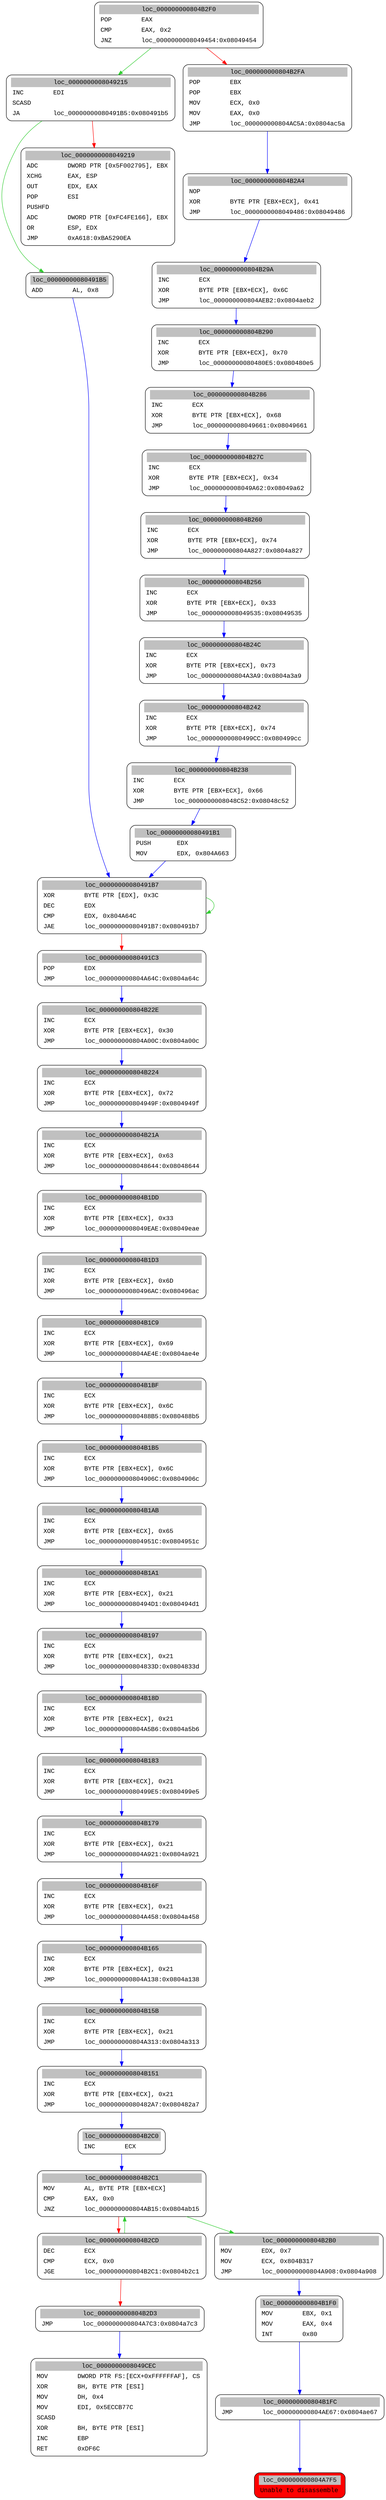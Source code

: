 digraph asm_graph {
8791579821953 [
shape="Mrecord" fontname="Courier New"label =<<table border="0" cellborder="0" cellpadding="3"><tr><td colspan="2" align="center" bgcolor="grey">loc_000000000804B151</td></tr><tr><td align="left">INC        ECX</td></tr><tr><td align="left">XOR        BYTE PTR [EBX+ECX], 0x21</td></tr><tr><td align="left">JMP        loc_00000000080482A7:0x080482a7</td></tr></table>> ];
8791579804165 [
shape="Mrecord" fontname="Courier New"label =<<table border="0" cellborder="0" cellpadding="3"><tr><td colspan="2" align="center" bgcolor="grey">loc_000000000804B2CD</td></tr><tr><td align="left">DEC        ECX</td></tr><tr><td align="left">CMP        ECX, 0x0</td></tr><tr><td align="left">JGE        loc_000000000804B2C1:0x0804b2c1</td></tr></table>> ];
8791580215433 [
shape="Mrecord" fontname="Courier New"label =<<table border="0" cellborder="0" cellpadding="3"><tr><td colspan="2" align="center" bgcolor="grey">loc_000000000804B224</td></tr><tr><td align="left">INC        ECX</td></tr><tr><td align="left">XOR        BYTE PTR [EBX+ECX], 0x72</td></tr><tr><td align="left">JMP        loc_000000000804949F:0x0804949f</td></tr></table>> ];
8791579877129 [
shape="Mrecord" fontname="Courier New"label =<<table border="0" cellborder="0" cellpadding="3"><tr><td colspan="2" align="center" bgcolor="grey">loc_000000000804B16F</td></tr><tr><td align="left">INC        ECX</td></tr><tr><td align="left">XOR        BYTE PTR [EBX+ECX], 0x21</td></tr><tr><td align="left">JMP        loc_000000000804A458:0x0804a458</td></tr></table>> ];
8791580246669 [
shape="Mrecord" fontname="Courier New"label =<<table border="0" cellborder="0" cellpadding="3"><tr><td colspan="2" align="center" bgcolor="grey">loc_00000000080491B5</td></tr><tr><td align="left">ADD        AL, 0x8</td></tr></table>> ];
8791580228753 [
shape="Mrecord" fontname="Courier New"label =<<table border="0" cellborder="0" cellpadding="3"><tr><td colspan="2" align="center" bgcolor="grey">loc_000000000804B22E</td></tr><tr><td align="left">INC        ECX</td></tr><tr><td align="left">XOR        BYTE PTR [EBX+ECX], 0x30</td></tr><tr><td align="left">JMP        loc_000000000804A00C:0x0804a00c</td></tr></table>> ];
8791580132629 [
shape="Mrecord" fontname="Courier New"label =<<table border="0" cellborder="0" cellpadding="3"><tr><td colspan="2" align="center" bgcolor="grey">loc_000000000804B1D3</td></tr><tr><td align="left">INC        ECX</td></tr><tr><td align="left">XOR        BYTE PTR [EBX+ECX], 0x6D</td></tr><tr><td align="left">JMP        loc_00000000080496AC:0x080496ac</td></tr></table>> ];
8791580055137 [
shape="Mrecord" fontname="Courier New"label =<<table border="0" cellborder="0" cellpadding="3"><tr><td colspan="2" align="center" bgcolor="grey">loc_000000000804B1BF</td></tr><tr><td align="left">INC        ECX</td></tr><tr><td align="left">XOR        BYTE PTR [EBX+ECX], 0x6C</td></tr><tr><td align="left">JMP        loc_00000000080488B5:0x080488b5</td></tr></table>> ];
8791579922697 [
shape="Mrecord" fontname="Courier New"label =<<table border="0" cellborder="0" cellpadding="3"><tr><td colspan="2" align="center" bgcolor="grey">loc_000000000804B197</td></tr><tr><td align="left">INC        ECX</td></tr><tr><td align="left">XOR        BYTE PTR [EBX+ECX], 0x21</td></tr><tr><td align="left">JMP        loc_000000000804833D:0x0804833d</td></tr></table>> ];
8791580049949 [
shape="Mrecord" fontname="Courier New"label =<<table border="0" cellborder="0" cellpadding="3"><tr><td colspan="2" align="center" bgcolor="grey">loc_000000000804B260</td></tr><tr><td align="left">INC        ECX</td></tr><tr><td align="left">XOR        BYTE PTR [EBX+ECX], 0x74</td></tr><tr><td align="left">JMP        loc_000000000804A827:0x0804a827</td></tr></table>> ];
8791579886469 [
shape="Mrecord" fontname="Courier New"label =<<table border="0" cellborder="0" cellpadding="3"><tr><td colspan="2" align="center" bgcolor="grey">loc_000000000804B183</td></tr><tr><td align="left">INC        ECX</td></tr><tr><td align="left">XOR        BYTE PTR [EBX+ECX], 0x21</td></tr><tr><td align="left">JMP        loc_00000000080499E5:0x080499e5</td></tr></table>> ];
8791579772065 [
shape="Mrecord" style="filled" fontname="Courier New" fillcolor="red"label =<<table border="0" cellborder="0" cellpadding="3"><tr><td colspan="2" align="center" bgcolor="grey">loc_000000000804A7F5</td></tr><tr><td align="left">Unable to disassemble</td></tr></table>> ];
8791579771941 [
shape="Mrecord" fontname="Courier New"label =<<table border="0" cellborder="0" cellpadding="3"><tr><td colspan="2" align="center" bgcolor="grey">loc_000000000804B1F0</td></tr><tr><td align="left">MOV        EBX, 0x1</td></tr><tr><td align="left">MOV        EAX, 0x4</td></tr><tr><td align="left">INT        0x80</td></tr></table>> ];
8791580246577 [
shape="Mrecord" fontname="Courier New"label =<<table border="0" cellborder="0" cellpadding="3"><tr><td colspan="2" align="center" bgcolor="grey">loc_0000000008049215</td></tr><tr><td align="left">INC        EDI</td></tr><tr><td align="left">SCASD      </td></tr><tr><td align="left">JA         loc_00000000080491B5:0x080491b5</td></tr></table>> ];
8791579804201 [
shape="Mrecord" fontname="Courier New"label =<<table border="0" cellborder="0" cellpadding="3"><tr><td colspan="2" align="center" bgcolor="grey">loc_000000000804B2D3</td></tr><tr><td align="left">JMP        loc_000000000804A7C3:0x0804a7c3</td></tr></table>> ];
8791579858973 [
shape="Mrecord" fontname="Courier New"label =<<table border="0" cellborder="0" cellpadding="3"><tr><td colspan="2" align="center" bgcolor="grey">loc_000000000804B165</td></tr><tr><td align="left">INC        ECX</td></tr><tr><td align="left">XOR        BYTE PTR [EBX+ECX], 0x21</td></tr><tr><td align="left">JMP        loc_000000000804A138:0x0804a138</td></tr></table>> ];
8791579799213 [
shape="Mrecord" fontname="Courier New"label =<<table border="0" cellborder="0" cellpadding="3"><tr><td colspan="2" align="center" bgcolor="grey">loc_000000000804B2C0</td></tr><tr><td align="left">INC        ECX</td></tr></table>> ];
8791579963805 [
shape="Mrecord" fontname="Courier New"label =<<table border="0" cellborder="0" cellpadding="3"><tr><td colspan="2" align="center" bgcolor="grey">loc_000000000804B24C</td></tr><tr><td align="left">INC        ECX</td></tr><tr><td align="left">XOR        BYTE PTR [EBX+ECX], 0x73</td></tr><tr><td align="left">JMP        loc_000000000804A3A9:0x0804a3a9</td></tr></table>> ];
8791579936561 [
shape="Mrecord" fontname="Courier New"label =<<table border="0" cellborder="0" cellpadding="3"><tr><td colspan="2" align="center" bgcolor="grey">loc_000000000804B242</td></tr><tr><td align="left">INC        ECX</td></tr><tr><td align="left">XOR        BYTE PTR [EBX+ECX], 0x74</td></tr><tr><td align="left">JMP        loc_00000000080499CC:0x080499cc</td></tr></table>> ];
8791580246665 [
shape="Mrecord" fontname="Courier New"label =<<table border="0" cellborder="0" cellpadding="3"><tr><td colspan="2" align="center" bgcolor="grey">loc_0000000008049219</td></tr><tr><td align="left">ADC        DWORD PTR [0x5F002795], EBX</td></tr><tr><td align="left">XCHG       EAX, ESP</td></tr><tr><td align="left">OUT        EDX, EAX</td></tr><tr><td align="left">POP        ESI</td></tr><tr><td align="left">PUSHFD     </td></tr><tr><td align="left">ADC        DWORD PTR [0xFC4FE166], EBX</td></tr><tr><td align="left">OR         ESP, EDX</td></tr><tr><td align="left">JMP        0xA618:0xBA5290EA</td></tr></table>> ];
8791580086585 [
shape="Mrecord" fontname="Courier New"label =<<table border="0" cellborder="0" cellpadding="3"><tr><td colspan="2" align="center" bgcolor="grey">loc_000000000804B27C</td></tr><tr><td align="left">INC        ECX</td></tr><tr><td align="left">XOR        BYTE PTR [EBX+ECX], 0x34</td></tr><tr><td align="left">JMP        loc_0000000008049A62:0x08049a62</td></tr></table>> ];
8791580192189 [
shape="Mrecord" fontname="Courier New"label =<<table border="0" cellborder="0" cellpadding="3"><tr><td colspan="2" align="center" bgcolor="grey">loc_000000000804B29A</td></tr><tr><td align="left">INC        ECX</td></tr><tr><td align="left">XOR        BYTE PTR [EBX+ECX], 0x6C</td></tr><tr><td align="left">JMP        loc_000000000804AEB2:0x0804aeb2</td></tr></table>> ];
8791580241781 [
shape="Mrecord" fontname="Courier New"label =<<table border="0" cellborder="0" cellpadding="3"><tr><td colspan="2" align="center" bgcolor="grey">loc_000000000804B2F0</td></tr><tr><td align="left">POP        EAX</td></tr><tr><td align="left">CMP        EAX, 0x2</td></tr><tr><td align="left">JNZ        loc_0000000008049454:0x08049454</td></tr></table>> ];
8791580105665 [
shape="Mrecord" fontname="Courier New"label =<<table border="0" cellborder="0" cellpadding="3"><tr><td colspan="2" align="center" bgcolor="grey">loc_000000000804B1C9</td></tr><tr><td align="left">INC        ECX</td></tr><tr><td align="left">XOR        BYTE PTR [EBX+ECX], 0x69</td></tr><tr><td align="left">JMP        loc_000000000804AE4E:0x0804ae4e</td></tr></table>> ];
8791579740193 [
shape="Mrecord" fontname="Courier New"label =<<table border="0" cellborder="0" cellpadding="3"><tr><td colspan="2" align="center" bgcolor="grey">loc_00000000080491B7</td></tr><tr><td align="left">XOR        BYTE PTR [EDX], 0x3C</td></tr><tr><td align="left">DEC        EDX</td></tr><tr><td align="left">CMP        EDX, 0x804A64C</td></tr><tr><td align="left">JAE        loc_00000000080491B7:0x080491b7</td></tr></table>> ];
8791579771981 [
shape="Mrecord" fontname="Courier New"label =<<table border="0" cellborder="0" cellpadding="3"><tr><td colspan="2" align="center" bgcolor="grey">loc_000000000804B1FC</td></tr><tr><td align="left">JMP        loc_000000000804AE67:0x0804ae67</td></tr></table>> ];
8791580206029 [
shape="Mrecord" fontname="Courier New"label =<<table border="0" cellborder="0" cellpadding="3"><tr><td colspan="2" align="center" bgcolor="grey">loc_000000000804B2A4</td></tr><tr><td align="left">NOP        </td></tr><tr><td align="left">XOR        BYTE PTR [EBX+ECX], 0x41</td></tr><tr><td align="left">JMP        loc_0000000008049486:0x08049486</td></tr></table>> ];
8791580018569 [
shape="Mrecord" fontname="Courier New"label =<<table border="0" cellborder="0" cellpadding="3"><tr><td colspan="2" align="center" bgcolor="grey">loc_000000000804B1B5</td></tr><tr><td align="left">INC        ECX</td></tr><tr><td align="left">XOR        BYTE PTR [EBX+ECX], 0x6C</td></tr><tr><td align="left">JMP        loc_000000000804906C:0x0804906c</td></tr></table>> ];
8791580241833 [
shape="Mrecord" fontname="Courier New"label =<<table border="0" cellborder="0" cellpadding="3"><tr><td colspan="2" align="center" bgcolor="grey">loc_000000000804B2FA</td></tr><tr><td align="left">POP        EBX</td></tr><tr><td align="left">POP        EBX</td></tr><tr><td align="left">MOV        ECX, 0x0</td></tr><tr><td align="left">MOV        EAX, 0x0</td></tr><tr><td align="left">JMP        loc_000000000804AC5A:0x0804ac5a</td></tr></table>> ];
8791579868445 [
shape="Mrecord" fontname="Courier New"label =<<table border="0" cellborder="0" cellpadding="3"><tr><td colspan="2" align="center" bgcolor="grey">loc_000000000804B179</td></tr><tr><td align="left">INC        ECX</td></tr><tr><td align="left">XOR        BYTE PTR [EBX+ECX], 0x21</td></tr><tr><td align="left">JMP        loc_000000000804A921:0x0804a921</td></tr></table>> ];
8791580159701 [
shape="Mrecord" fontname="Courier New"label =<<table border="0" cellborder="0" cellpadding="3"><tr><td colspan="2" align="center" bgcolor="grey">loc_000000000804B1DD</td></tr><tr><td align="left">INC        ECX</td></tr><tr><td align="left">XOR        BYTE PTR [EBX+ECX], 0x33</td></tr><tr><td align="left">JMP        loc_0000000008049EAE:0x08049eae</td></tr></table>> ];
8791580023181 [
shape="Mrecord" fontname="Courier New"label =<<table border="0" cellborder="0" cellpadding="3"><tr><td colspan="2" align="center" bgcolor="grey">loc_000000000804B256</td></tr><tr><td align="left">INC        ECX</td></tr><tr><td align="left">XOR        BYTE PTR [EBX+ECX], 0x33</td></tr><tr><td align="left">JMP        loc_0000000008049535:0x08049535</td></tr></table>> ];
8791579786073 [
shape="Mrecord" fontname="Courier New"label =<<table border="0" cellborder="0" cellpadding="3"><tr><td colspan="2" align="center" bgcolor="grey">loc_000000000804B2B0</td></tr><tr><td align="left">MOV        EDX, 0x7</td></tr><tr><td align="left">MOV        ECX, 0x804B317</td></tr><tr><td align="left">JMP        loc_000000000804A908:0x0804a908</td></tr></table>> ];
8791580163945 [
shape="Mrecord" fontname="Courier New"label =<<table border="0" cellborder="0" cellpadding="3"><tr><td colspan="2" align="center" bgcolor="grey">loc_000000000804B290</td></tr><tr><td align="left">INC        ECX</td></tr><tr><td align="left">XOR        BYTE PTR [EBX+ECX], 0x70</td></tr><tr><td align="left">JMP        loc_00000000080480E5:0x080480e5</td></tr></table>> ];
8791579904293 [
shape="Mrecord" fontname="Courier New"label =<<table border="0" cellborder="0" cellpadding="3"><tr><td colspan="2" align="center" bgcolor="grey">loc_00000000080491B1</td></tr><tr><td align="left">PUSH       EDX</td></tr><tr><td align="left">MOV        EDX, 0x804A663</td></tr></table>> ];
8791580246753 [
shape="Mrecord" fontname="Courier New"label =<<table border="0" cellborder="0" cellpadding="3"><tr><td colspan="2" align="center" bgcolor="grey">loc_00000000080491C3</td></tr><tr><td align="left">POP        EDX</td></tr><tr><td align="left">JMP        loc_000000000804A64C:0x0804a64c</td></tr></table>> ];
8791579909333 [
shape="Mrecord" fontname="Courier New"label =<<table border="0" cellborder="0" cellpadding="3"><tr><td colspan="2" align="center" bgcolor="grey">loc_000000000804B18D</td></tr><tr><td align="left">INC        ECX</td></tr><tr><td align="left">XOR        BYTE PTR [EBX+ECX], 0x21</td></tr><tr><td align="left">JMP        loc_000000000804A5B6:0x0804a5b6</td></tr></table>> ];
8791579804389 [
shape="Mrecord" fontname="Courier New"label =<<table border="0" cellborder="0" cellpadding="3"><tr><td colspan="2" align="center" bgcolor="grey">loc_0000000008049CEC</td></tr><tr><td align="left">MOV        DWORD PTR FS:[ECX+0xFFFFFFAF], CS</td></tr><tr><td align="left">XOR        BH, BYTE PTR [ESI]</td></tr><tr><td align="left">MOV        DH, 0x4</td></tr><tr><td align="left">MOV        EDI, 0x5ECCB77C</td></tr><tr><td align="left">SCASD      </td></tr><tr><td align="left">XOR        BH, BYTE PTR [ESI]</td></tr><tr><td align="left">INC        EBP</td></tr><tr><td align="left">RET        0xDF6C</td></tr></table>> ];
8791579949929 [
shape="Mrecord" fontname="Courier New"label =<<table border="0" cellborder="0" cellpadding="3"><tr><td colspan="2" align="center" bgcolor="grey">loc_000000000804B1A1</td></tr><tr><td align="left">INC        ECX</td></tr><tr><td align="left">XOR        BYTE PTR [EBX+ECX], 0x21</td></tr><tr><td align="left">JMP        loc_00000000080494D1:0x080494d1</td></tr></table>> ];
8791580004577 [
shape="Mrecord" fontname="Courier New"label =<<table border="0" cellborder="0" cellpadding="3"><tr><td colspan="2" align="center" bgcolor="grey">loc_000000000804B1AB</td></tr><tr><td align="left">INC        ECX</td></tr><tr><td align="left">XOR        BYTE PTR [EBX+ECX], 0x65</td></tr><tr><td align="left">JMP        loc_000000000804951C:0x0804951c</td></tr></table>> ];
8791580113413 [
shape="Mrecord" fontname="Courier New"label =<<table border="0" cellborder="0" cellpadding="3"><tr><td colspan="2" align="center" bgcolor="grey">loc_000000000804B286</td></tr><tr><td align="left">INC        ECX</td></tr><tr><td align="left">XOR        BYTE PTR [EBX+ECX], 0x68</td></tr><tr><td align="left">JMP        loc_0000000008049661:0x08049661</td></tr></table>> ];
8791580173805 [
shape="Mrecord" fontname="Courier New"label =<<table border="0" cellborder="0" cellpadding="3"><tr><td colspan="2" align="center" bgcolor="grey">loc_000000000804B21A</td></tr><tr><td align="left">INC        ECX</td></tr><tr><td align="left">XOR        BYTE PTR [EBX+ECX], 0x63</td></tr><tr><td align="left">JMP        loc_0000000008048644:0x08048644</td></tr></table>> ];
8791579756277 [
shape="Mrecord" fontname="Courier New"label =<<table border="0" cellborder="0" cellpadding="3"><tr><td colspan="2" align="center" bgcolor="grey">loc_000000000804B2C1</td></tr><tr><td align="left">MOV        AL, BYTE PTR [EBX+ECX]</td></tr><tr><td align="left">CMP        EAX, 0x0</td></tr><tr><td align="left">JNZ        loc_000000000804AB15:0x0804ab15</td></tr></table>> ];
8791579840361 [
shape="Mrecord" fontname="Courier New"label =<<table border="0" cellborder="0" cellpadding="3"><tr><td colspan="2" align="center" bgcolor="grey">loc_000000000804B15B</td></tr><tr><td align="left">INC        ECX</td></tr><tr><td align="left">XOR        BYTE PTR [EBX+ECX], 0x21</td></tr><tr><td align="left">JMP        loc_000000000804A313:0x0804a313</td></tr></table>> ];
8791579922837 [
shape="Mrecord" fontname="Courier New"label =<<table border="0" cellborder="0" cellpadding="3"><tr><td colspan="2" align="center" bgcolor="grey">loc_000000000804B238</td></tr><tr><td align="left">INC        ECX</td></tr><tr><td align="left">XOR        BYTE PTR [EBX+ECX], 0x66</td></tr><tr><td align="left">JMP        loc_0000000008048C52:0x08048c52</td></tr></table>> ];
8791579804165 -> 8791579804201[color="red"];
8791580246577 -> 8791580246665[color="red"];
8791580246577 -> 8791580246669[color="limegreen"];
8791579804201 -> 8791579804389[color="blue"];
8791579771941 -> 8791579771981[color="blue"];
8791579771981 -> 8791579772065[color="blue"];
8791579949929 -> 8791579922697[color="blue"];
8791579804165 -> 8791579756277[color="limegreen"];
8791579756277 -> 8791579804165[color="red"];
8791580246669 -> 8791579740193[color="blue"];
8791579740193 -> 8791580246753[color="red"];
8791579740193 -> 8791579740193[color="limegreen"];
8791580215433 -> 8791580173805[color="blue"];
8791579904293 -> 8791579740193[color="blue"];
8791580206029 -> 8791580192189[color="blue"];
8791579821953 -> 8791579799213[color="blue"];
8791579799213 -> 8791579756277[color="blue"];
8791580173805 -> 8791580159701[color="blue"];
8791580159701 -> 8791580132629[color="blue"];
8791579840361 -> 8791579821953[color="blue"];
8791580241781 -> 8791580246577[color="limegreen"];
8791580241781 -> 8791580241833[color="red"];
8791580241833 -> 8791580206029[color="blue"];
8791580018569 -> 8791580004577[color="blue"];
8791580004577 -> 8791579949929[color="blue"];
8791580086585 -> 8791580049949[color="blue"];
8791579936561 -> 8791579922837[color="blue"];
8791579922837 -> 8791579904293[color="blue"];
8791579963805 -> 8791579936561[color="blue"];
8791580055137 -> 8791580018569[color="blue"];
8791579858973 -> 8791579840361[color="blue"];
8791580049949 -> 8791580023181[color="blue"];
8791580023181 -> 8791579963805[color="blue"];
8791580113413 -> 8791580086585[color="blue"];
8791579756277 -> 8791579786073[color="limegreen"];
8791579786073 -> 8791579771941[color="blue"];
8791580132629 -> 8791580105665[color="blue"];
8791580105665 -> 8791580055137[color="blue"];
8791580246753 -> 8791580228753[color="blue"];
8791580228753 -> 8791580215433[color="blue"];
8791579922697 -> 8791579909333[color="blue"];
8791579909333 -> 8791579886469[color="blue"];
8791579886469 -> 8791579868445[color="blue"];
8791579868445 -> 8791579877129[color="blue"];
8791579877129 -> 8791579858973[color="blue"];
8791580192189 -> 8791580163945[color="blue"];
8791580163945 -> 8791580113413[color="blue"];
}